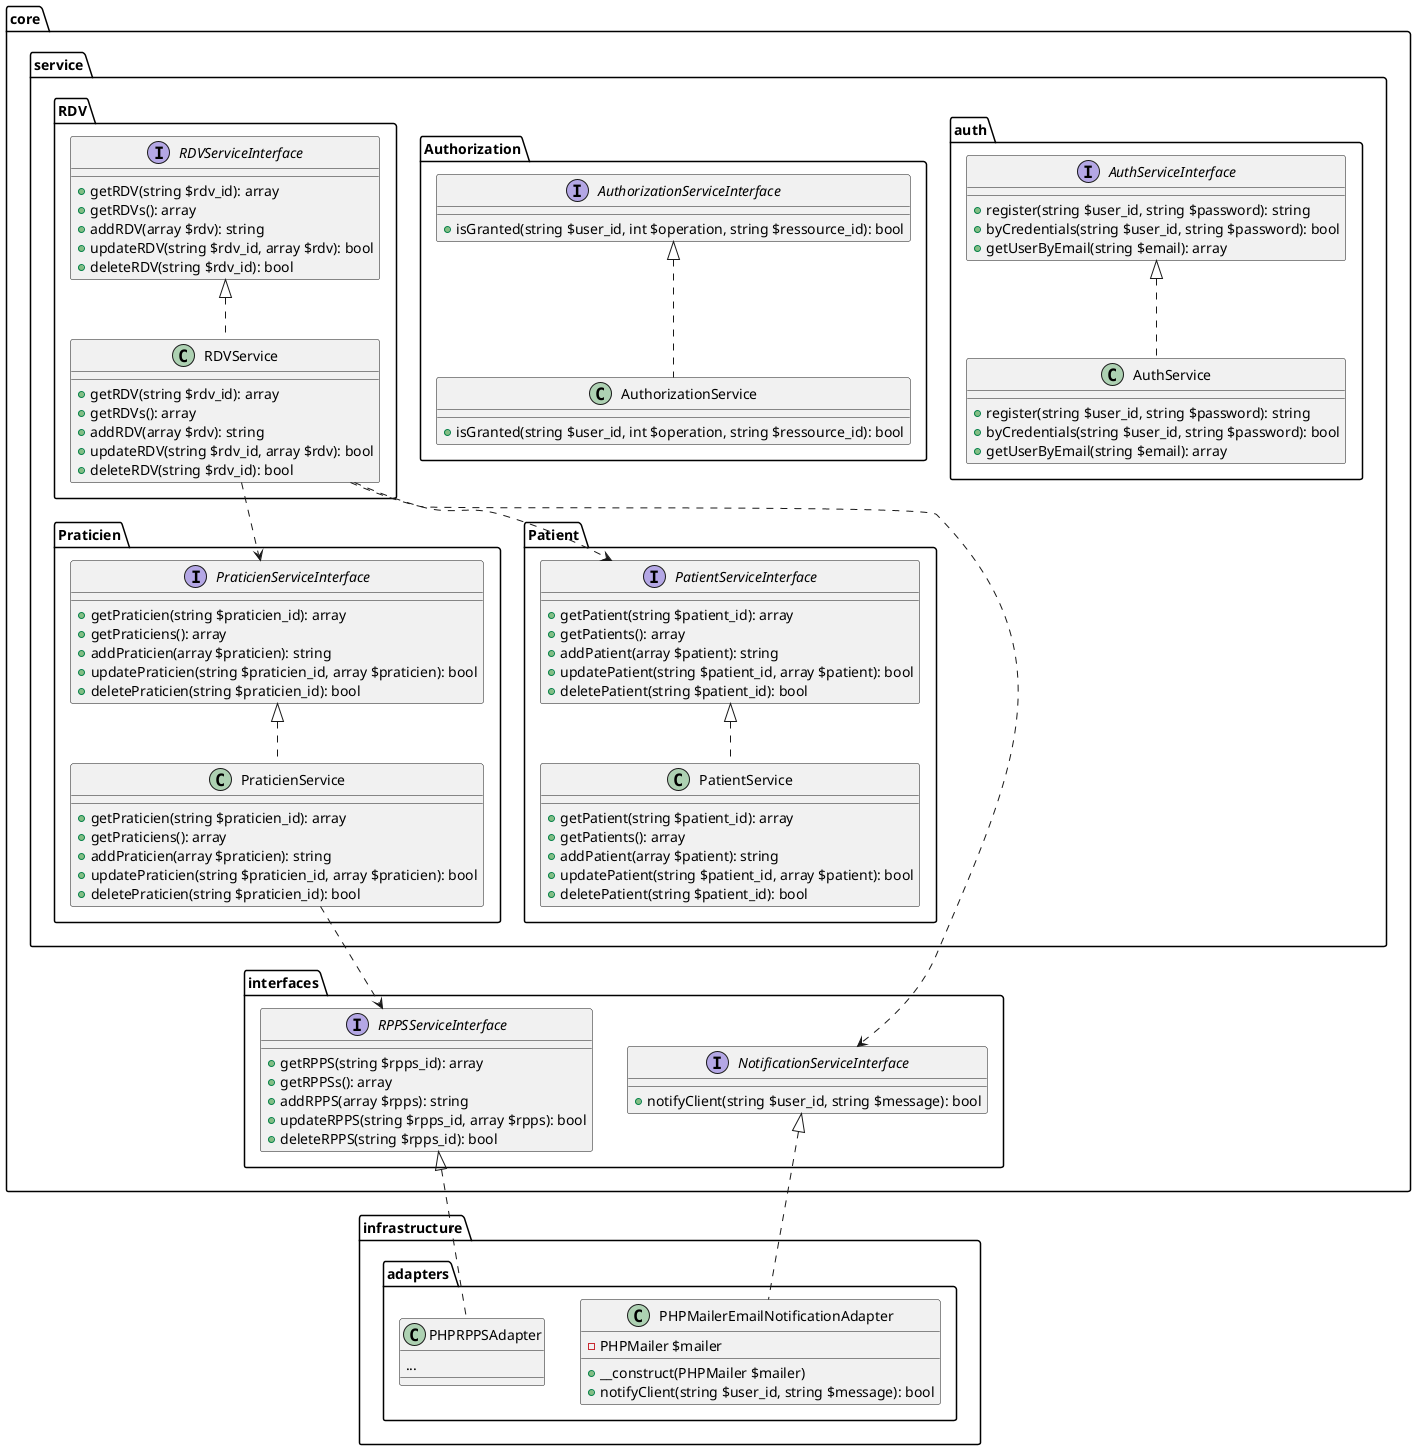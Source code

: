 @startuml
package "core"{
    package "service"{
        package "auth"{
            interface "AuthServiceInterface"{
                        + register(string $user_id, string $password): string
                        + byCredentials(string $user_id, string $password): bool
                        + getUserByEmail(string $email): array

            }
            class "AuthService"{
                + register(string $user_id, string $password): string
                + byCredentials(string $user_id, string $password): bool
                + getUserByEmail(string $email): array
            }
            "AuthService" ..up|> "AuthServiceInterface"
        }
        package "Authorization"{
            interface "AuthorizationServiceInterface"{
                + isGranted(string $user_id, int $operation, string $ressource_id): bool
            }
            class "AuthorizationService"{
                + isGranted(string $user_id, int $operation, string $ressource_id): bool
            }
            "AuthorizationService" ..up|> "AuthorizationServiceInterface"
        }
        package "Praticien"{
            interface "PraticienServiceInterface"{
                    + getPraticien(string $praticien_id): array
                    + getPraticiens(): array
                    + addPraticien(array $praticien): string
                    + updatePraticien(string $praticien_id, array $praticien): bool
                    + deletePraticien(string $praticien_id): bool
                }
                class "PraticienService"{
                    + getPraticien(string $praticien_id): array
                    + getPraticiens(): array
                    + addPraticien(array $praticien): string
                    + updatePraticien(string $praticien_id, array $praticien): bool
                    + deletePraticien(string $praticien_id): bool
                }
                "PraticienService" ..up|> "PraticienServiceInterface"
            }
            package "Patient"{
                interface "PatientServiceInterface"{
                    + getPatient(string $patient_id): array
                    + getPatients(): array
                    + addPatient(array $patient): string
                    + updatePatient(string $patient_id, array $patient): bool
                    + deletePatient(string $patient_id): bool
                }
                class "PatientService"{
                    + getPatient(string $patient_id): array
                    + getPatients(): array
                    + addPatient(array $patient): string
                    + updatePatient(string $patient_id, array $patient): bool
                    + deletePatient(string $patient_id): bool
                }
                "PatientService" ..up|> "PatientServiceInterface"
            }

            package "RDV"{
                interface "RDVServiceInterface"{
                    + getRDV(string $rdv_id): array
                    + getRDVs(): array
                    + addRDV(array $rdv): string
                    + updateRDV(string $rdv_id, array $rdv): bool
                    + deleteRDV(string $rdv_id): bool
                }
                class "RDVService"{
                    + getRDV(string $rdv_id): array
                    + getRDVs(): array
                    + addRDV(array $rdv): string
                    + updateRDV(string $rdv_id, array $rdv): bool
                    + deleteRDV(string $rdv_id): bool
                }
                "RDVService" ..up|> "RDVServiceInterface"
            }
    }

    package "interfaces"{
        interface "NotificationServiceInterface"{
            + notifyClient(string $user_id, string $message): bool
        }
        interface "RPPSServiceInterface"{
            + getRPPS(string $rpps_id): array
            + getRPPSs(): array
            + addRPPS(array $rpps): string
            + updateRPPS(string $rpps_id, array $rpps): bool
            + deleteRPPS(string $rpps_id): bool
        }
    }

}

package "infrastructure"{
    package "adapters"{
        class "PHPMailerEmailNotificationAdapter"{
            - PHPMailer $mailer
            + __construct(PHPMailer $mailer)
            + notifyClient(string $user_id, string $message): bool
        }
        class PHPRPPSAdapter{
            ...
        }
    }
    "PHPMailerEmailNotificationAdapter" ..up|> "NotificationServiceInterface"
    "PHPRPPSAdapter" ..up|> "RPPSServiceInterface"
}

"RDVService" ..> "PraticienServiceInterface"
"RDVService" ..> "PatientServiceInterface"
"RDVService" ..> "NotificationServiceInterface"
"PraticienService" ..> "RPPSServiceInterface"
@enduml